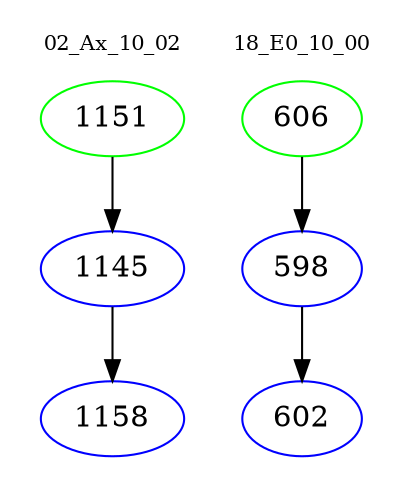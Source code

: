 digraph{
subgraph cluster_0 {
color = white
label = "02_Ax_10_02";
fontsize=10;
T0_1151 [label="1151", color="green"]
T0_1151 -> T0_1145 [color="black"]
T0_1145 [label="1145", color="blue"]
T0_1145 -> T0_1158 [color="black"]
T0_1158 [label="1158", color="blue"]
}
subgraph cluster_1 {
color = white
label = "18_E0_10_00";
fontsize=10;
T1_606 [label="606", color="green"]
T1_606 -> T1_598 [color="black"]
T1_598 [label="598", color="blue"]
T1_598 -> T1_602 [color="black"]
T1_602 [label="602", color="blue"]
}
}
